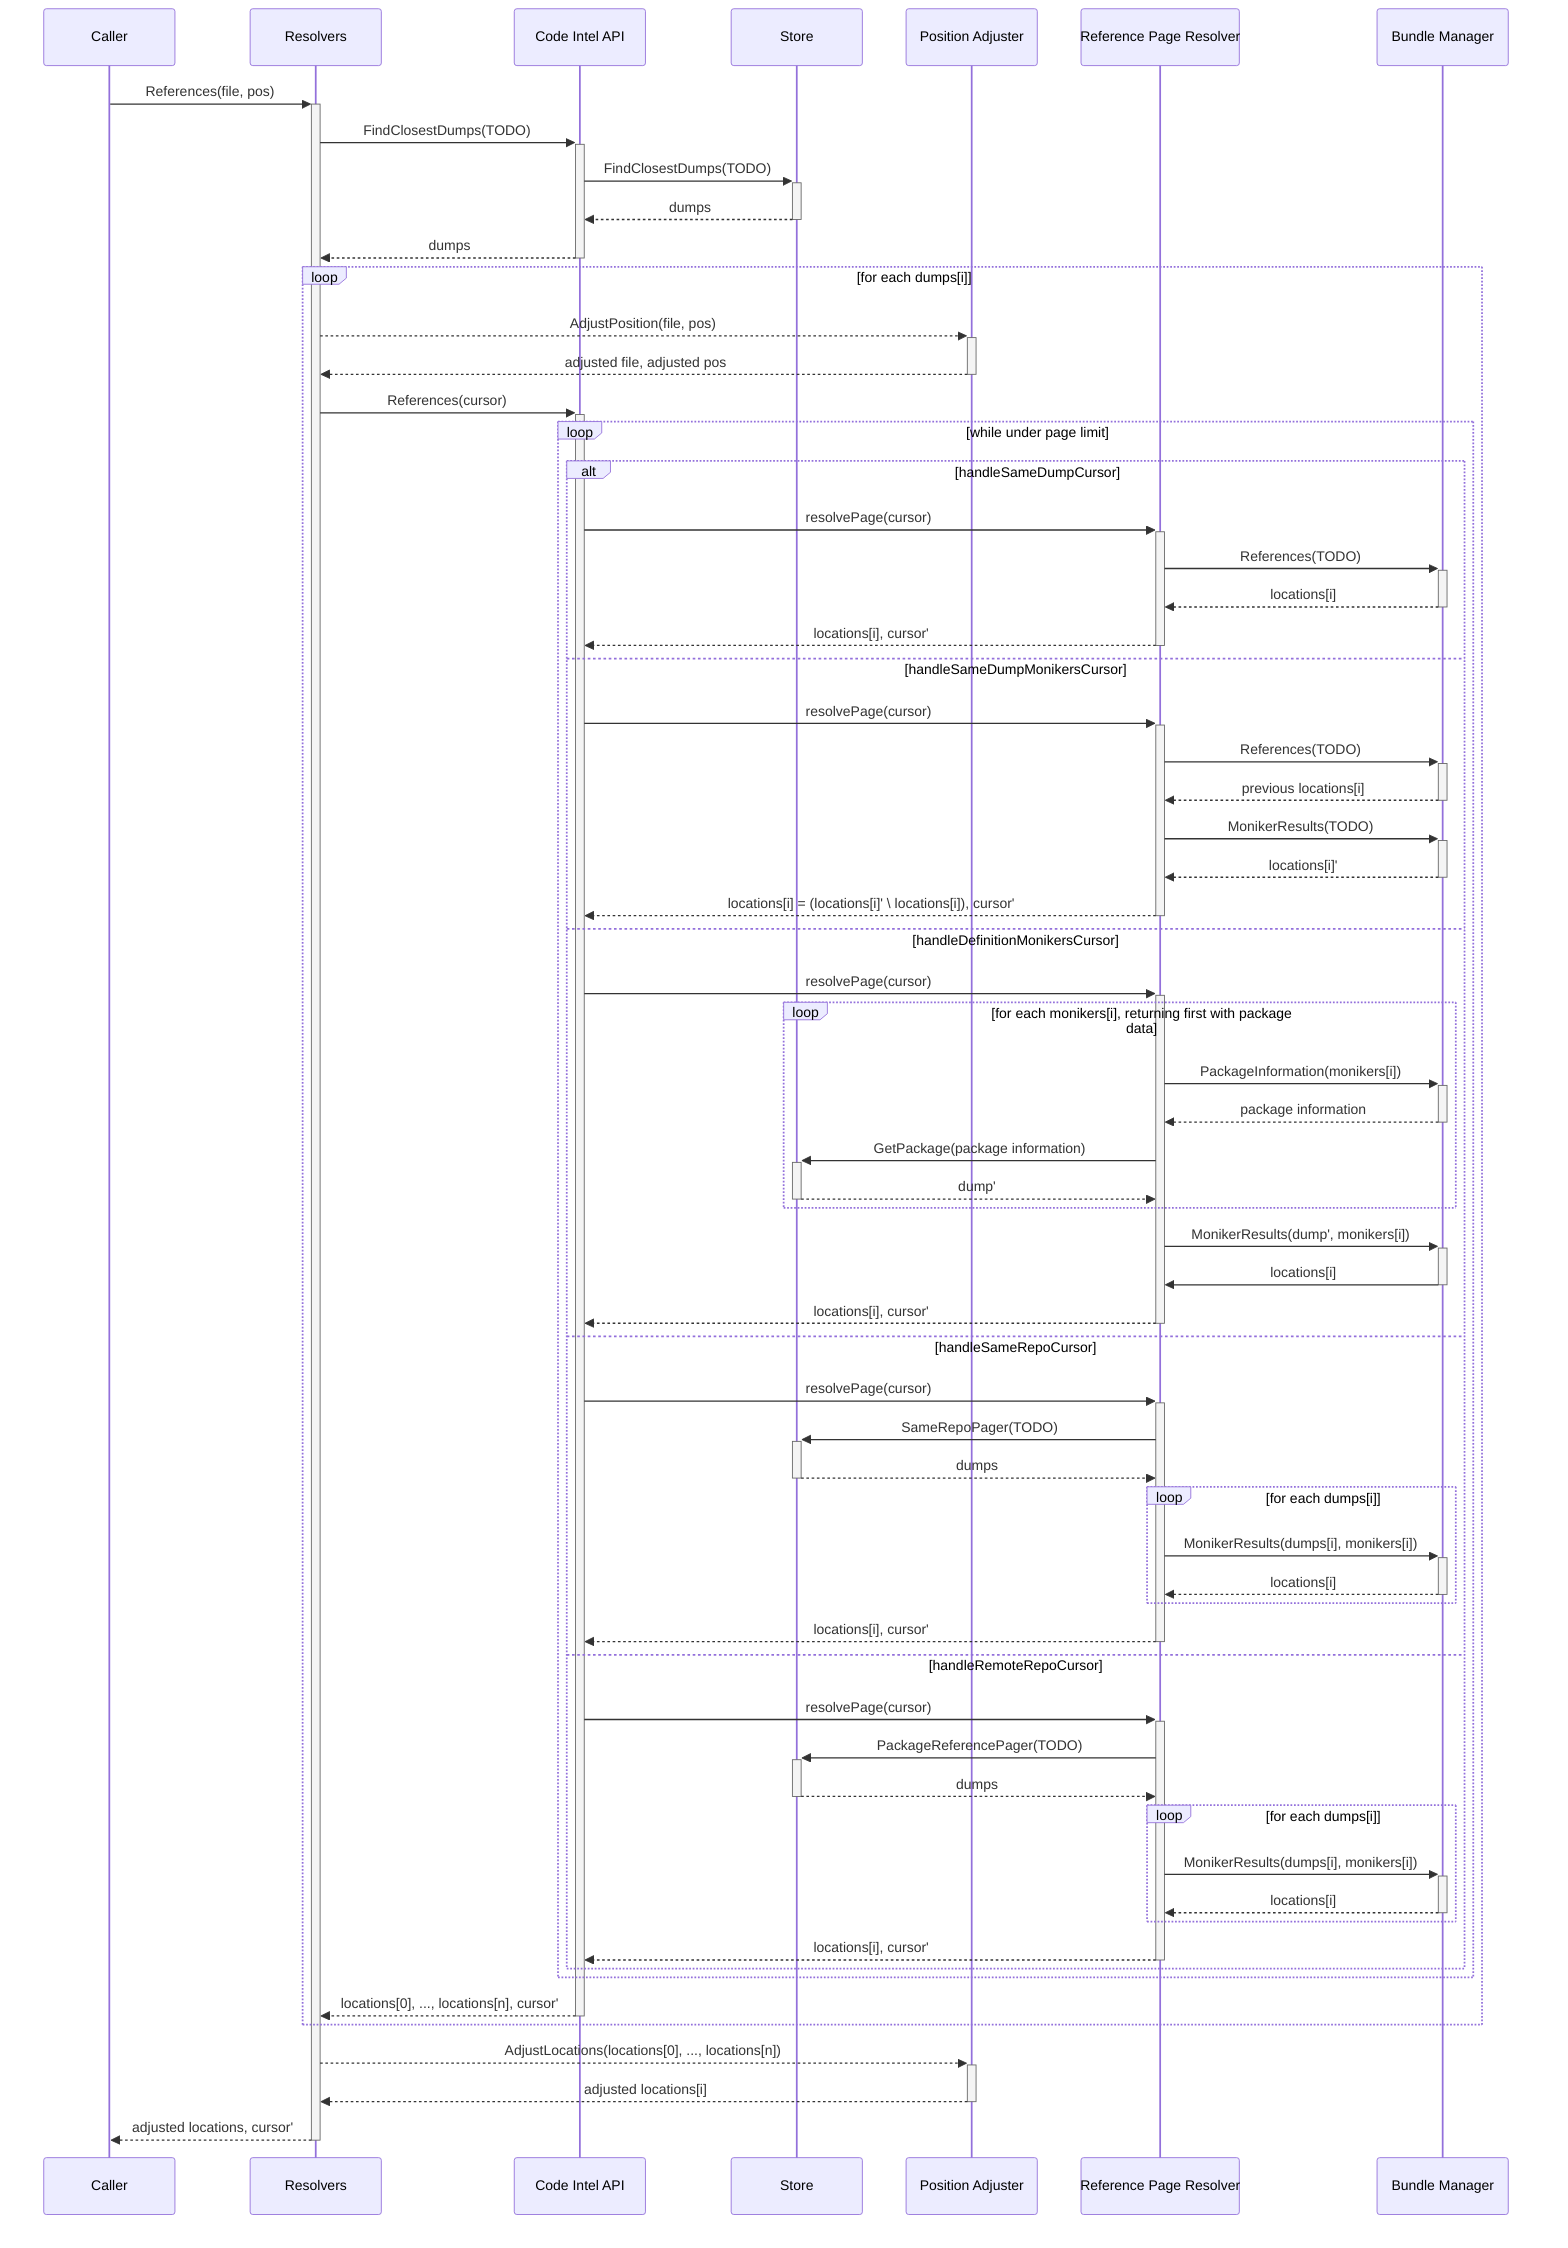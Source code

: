 sequenceDiagram
  Caller          ->>+ Resolvers: References(file, pos)
  Resolvers       ->>+ Code Intel API: FindClosestDumps(TODO)
  Code Intel API  ->>+ Store: FindClosestDumps(TODO)
  Store          -->>- Code Intel API: dumps
  Code Intel API -->>- Resolvers: dumps

  loop for each dumps[i]
    Resolvers         -->>+ Position Adjuster: AdjustPosition(file, pos)
    Position Adjuster -->>- Resolvers: adjusted file, adjusted pos
    Resolvers          ->>+ Code Intel API: References(cursor)

    loop while under page limit
      alt handleSameDumpCursor
        Code Intel API           ->>+ Reference Page Resolver: resolvePage(cursor)
        Reference Page Resolver  ->>+ Bundle Manager: References(TODO)
        Bundle Manager          -->>- Reference Page Resolver: locations[i]
        Reference Page Resolver -->>- Code Intel API: locations[i], cursor'

      else handleSameDumpMonikersCursor
        Code Intel API           ->>+ Reference Page Resolver: resolvePage(cursor)
        Reference Page Resolver  ->>+ Bundle Manager: References(TODO)
        Bundle Manager          -->>- Reference Page Resolver: previous locations[i]
        Reference Page Resolver  ->>+ Bundle Manager: MonikerResults(TODO)
        Bundle Manager          -->>- Reference Page Resolver: locations[i]'
        Reference Page Resolver -->>- Code Intel API: locations[i] = (locations[i]' \ locations[i]), cursor'

      else handleDefinitionMonikersCursor
        Code Intel API ->>+ Reference Page Resolver: resolvePage(cursor)
        loop for each monikers[i], returning first with package data
          Reference Page Resolver ->>+ Bundle Manager: PackageInformation(monikers[i])
          Bundle Manager         -->>- Reference Page Resolver: package information
          Reference Page Resolver ->>+ Store: GetPackage(package information)
          Store                  -->>- Reference Page Resolver: dump'
        end

        Reference Page Resolver   ->>+ Bundle Manager: MonikerResults(dump', monikers[i])
        Bundle Manager            ->>- Reference Page Resolver: locations[i]
        Reference Page Resolver  -->>- Code Intel API: locations[i], cursor'

      else handleSameRepoCursor
        Code Intel API           ->>+ Reference Page Resolver: resolvePage(cursor)
        Reference Page Resolver  ->>+ Store: SameRepoPager(TODO)
        Store                   -->>- Reference Page Resolver: dumps
        loop for each dumps[i]
          Reference Page Resolver ->>+ Bundle Manager: MonikerResults(dumps[i], monikers[i])
          Bundle Manager         -->>- Reference Page Resolver: locations[i]
        end
        Reference Page Resolver -->>- Code Intel API: locations[i], cursor'

      else handleRemoteRepoCursor
        Code Intel API          ->>+ Reference Page Resolver: resolvePage(cursor)
        Reference Page Resolver ->>+ Store: PackageReferencePager(TODO)
        Store                  -->>- Reference Page Resolver: dumps
        loop for each dumps[i]
          Reference Page Resolver ->>+ Bundle Manager: MonikerResults(dumps[i], monikers[i])
          Bundle Manager         -->>- Reference Page Resolver: locations[i]
        end
        Reference Page Resolver  -->>- Code Intel API: locations[i], cursor'
      end
    end

    Code Intel API    -->>- Resolvers: locations[0], ..., locations[n], cursor'
  end

  Resolvers         -->>+ Position Adjuster: AdjustLocations(locations[0], ..., locations[n])
  Position Adjuster -->>- Resolvers: adjusted locations[i]
  Resolvers -->>- Caller: adjusted locations, cursor'